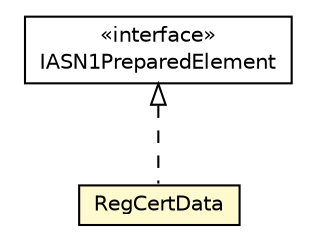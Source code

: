 #!/usr/local/bin/dot
#
# Class diagram 
# Generated by UMLGraph version R5_6-24-gf6e263 (http://www.umlgraph.org/)
#

digraph G {
	edge [fontname="Helvetica",fontsize=10,labelfontname="Helvetica",labelfontsize=10];
	node [fontname="Helvetica",fontsize=10,shape=plaintext];
	nodesep=0.25;
	ranksep=0.5;
	// org.universAAL.lddi.lib.ieeex73std.org.bn.coders.IASN1PreparedElement
	c274312 [label=<<table title="org.universAAL.lddi.lib.ieeex73std.org.bn.coders.IASN1PreparedElement" border="0" cellborder="1" cellspacing="0" cellpadding="2" port="p" href="../../org/bn/coders/IASN1PreparedElement.html">
		<tr><td><table border="0" cellspacing="0" cellpadding="1">
<tr><td align="center" balign="center"> &#171;interface&#187; </td></tr>
<tr><td align="center" balign="center"> IASN1PreparedElement </td></tr>
		</table></td></tr>
		</table>>, URL="../../org/bn/coders/IASN1PreparedElement.html", fontname="Helvetica", fontcolor="black", fontsize=10.0];
	// org.universAAL.lddi.lib.ieeex73std.x73.p20601.RegCertData
	c274452 [label=<<table title="org.universAAL.lddi.lib.ieeex73std.x73.p20601.RegCertData" border="0" cellborder="1" cellspacing="0" cellpadding="2" port="p" bgcolor="lemonChiffon" href="./RegCertData.html">
		<tr><td><table border="0" cellspacing="0" cellpadding="1">
<tr><td align="center" balign="center"> RegCertData </td></tr>
		</table></td></tr>
		</table>>, URL="./RegCertData.html", fontname="Helvetica", fontcolor="black", fontsize=10.0];
	//org.universAAL.lddi.lib.ieeex73std.x73.p20601.RegCertData implements org.universAAL.lddi.lib.ieeex73std.org.bn.coders.IASN1PreparedElement
	c274312:p -> c274452:p [dir=back,arrowtail=empty,style=dashed];
}

